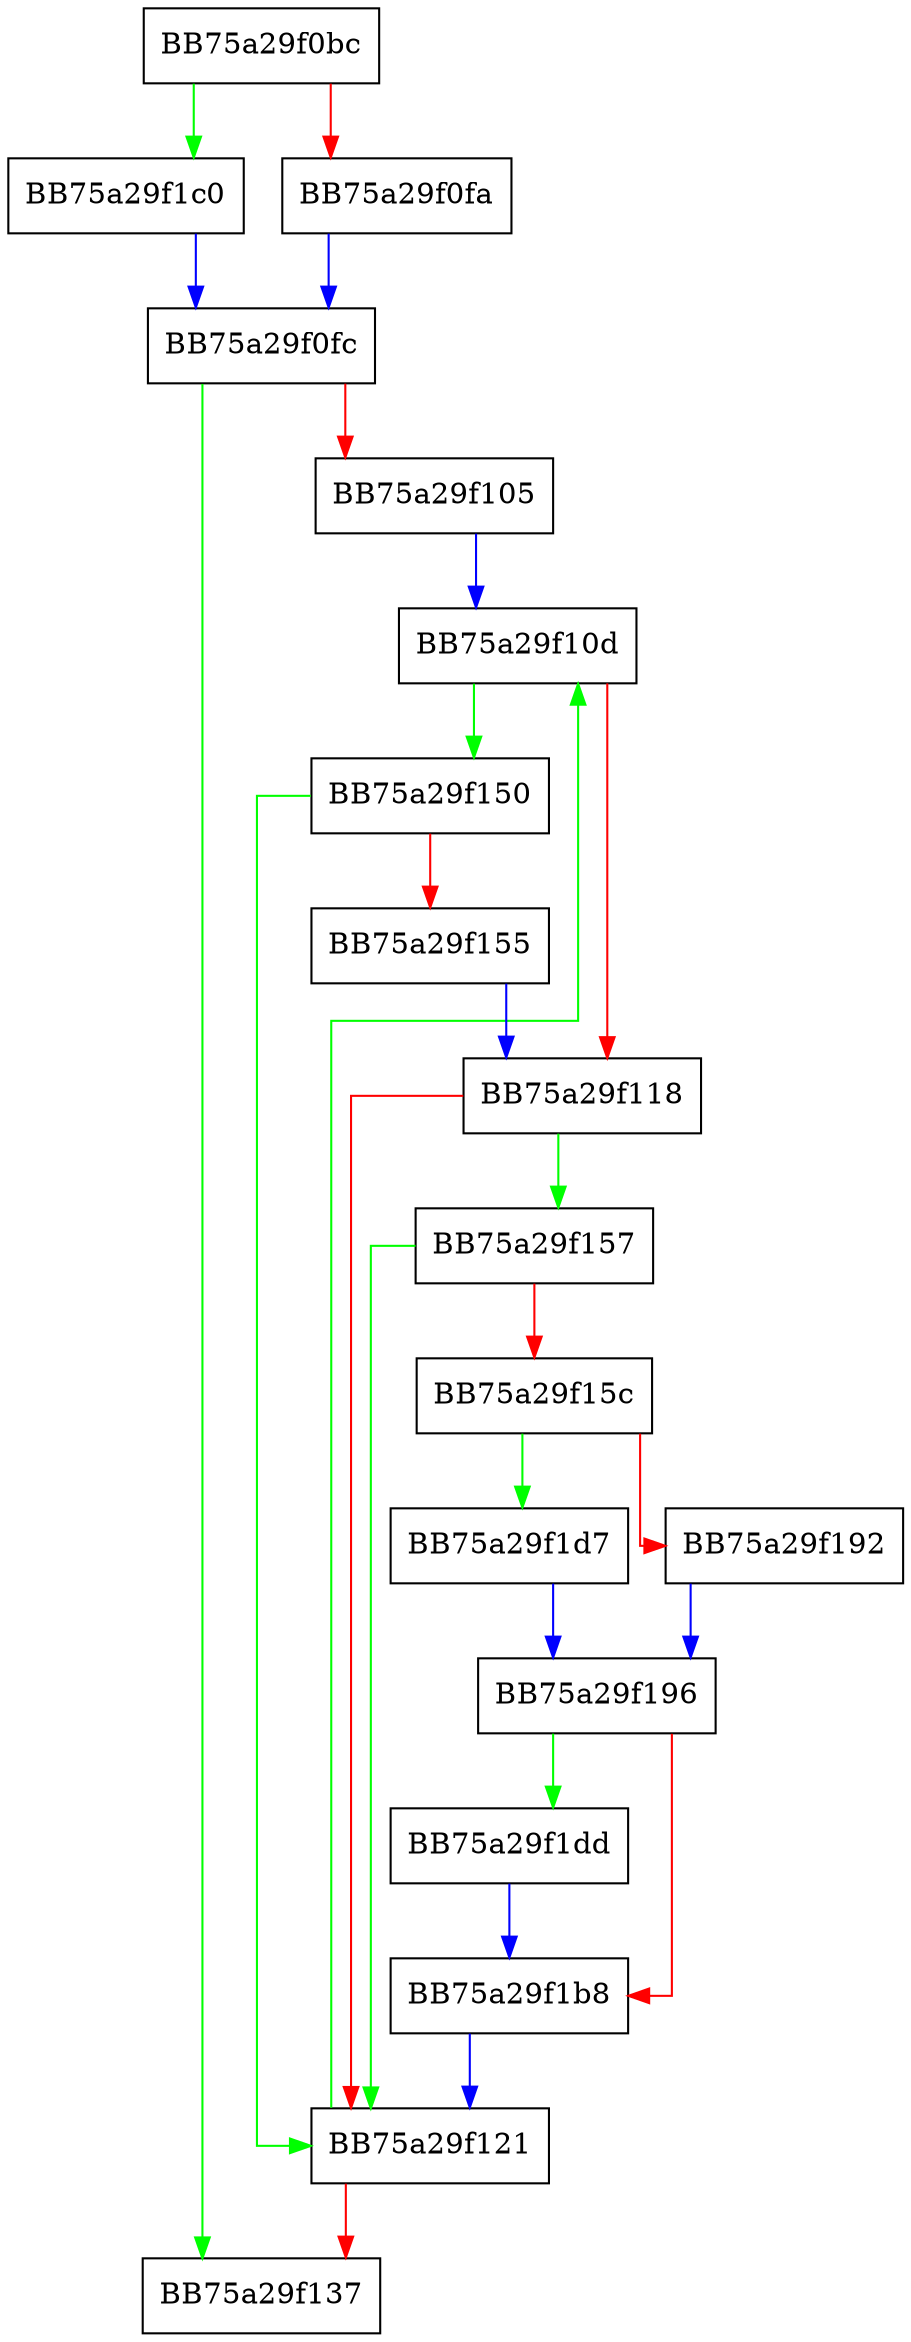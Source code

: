 digraph sqlite3GenerateRowIndexDelete {
  node [shape="box"];
  graph [splines=ortho];
  BB75a29f0bc -> BB75a29f1c0 [color="green"];
  BB75a29f0bc -> BB75a29f0fa [color="red"];
  BB75a29f0fa -> BB75a29f0fc [color="blue"];
  BB75a29f0fc -> BB75a29f137 [color="green"];
  BB75a29f0fc -> BB75a29f105 [color="red"];
  BB75a29f105 -> BB75a29f10d [color="blue"];
  BB75a29f10d -> BB75a29f150 [color="green"];
  BB75a29f10d -> BB75a29f118 [color="red"];
  BB75a29f118 -> BB75a29f157 [color="green"];
  BB75a29f118 -> BB75a29f121 [color="red"];
  BB75a29f121 -> BB75a29f10d [color="green"];
  BB75a29f121 -> BB75a29f137 [color="red"];
  BB75a29f150 -> BB75a29f121 [color="green"];
  BB75a29f150 -> BB75a29f155 [color="red"];
  BB75a29f155 -> BB75a29f118 [color="blue"];
  BB75a29f157 -> BB75a29f121 [color="green"];
  BB75a29f157 -> BB75a29f15c [color="red"];
  BB75a29f15c -> BB75a29f1d7 [color="green"];
  BB75a29f15c -> BB75a29f192 [color="red"];
  BB75a29f192 -> BB75a29f196 [color="blue"];
  BB75a29f196 -> BB75a29f1dd [color="green"];
  BB75a29f196 -> BB75a29f1b8 [color="red"];
  BB75a29f1b8 -> BB75a29f121 [color="blue"];
  BB75a29f1c0 -> BB75a29f0fc [color="blue"];
  BB75a29f1d7 -> BB75a29f196 [color="blue"];
  BB75a29f1dd -> BB75a29f1b8 [color="blue"];
}